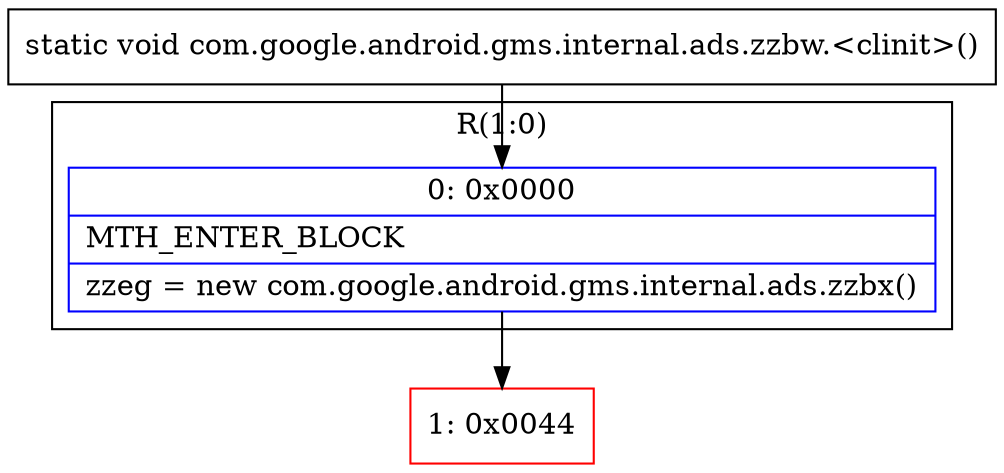 digraph "CFG forcom.google.android.gms.internal.ads.zzbw.\<clinit\>()V" {
subgraph cluster_Region_1771593390 {
label = "R(1:0)";
node [shape=record,color=blue];
Node_0 [shape=record,label="{0\:\ 0x0000|MTH_ENTER_BLOCK\l|zzeg = new com.google.android.gms.internal.ads.zzbx()\l}"];
}
Node_1 [shape=record,color=red,label="{1\:\ 0x0044}"];
MethodNode[shape=record,label="{static void com.google.android.gms.internal.ads.zzbw.\<clinit\>() }"];
MethodNode -> Node_0;
Node_0 -> Node_1;
}

